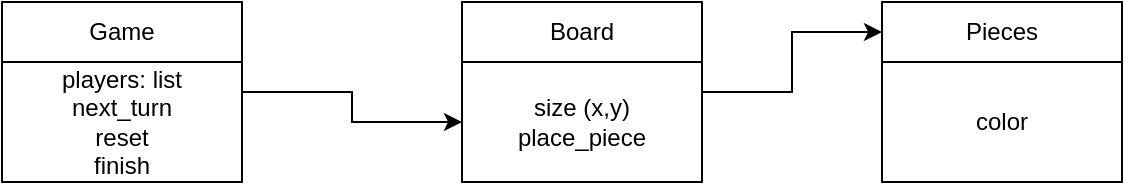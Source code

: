 <mxfile version="20.5.3" type="device"><diagram id="9ec019_PolulmzzFwGJ2" name="Page-1"><mxGraphModel dx="1422" dy="705" grid="1" gridSize="10" guides="1" tooltips="1" connect="1" arrows="1" fold="1" page="1" pageScale="1" pageWidth="827" pageHeight="1169" math="0" shadow="0"><root><mxCell id="0"/><mxCell id="1" parent="0"/><mxCell id="mesCaBWAxjKMuT1CxWPH-5" style="edgeStyle=orthogonalEdgeStyle;rounded=0;orthogonalLoop=1;jettySize=auto;html=1;exitX=1;exitY=0.25;exitDx=0;exitDy=0;entryX=0;entryY=0.5;entryDx=0;entryDy=0;" parent="1" source="mesCaBWAxjKMuT1CxWPH-1" target="mesCaBWAxjKMuT1CxWPH-3" edge="1"><mxGeometry relative="1" as="geometry"/></mxCell><mxCell id="mesCaBWAxjKMuT1CxWPH-1" value="players: list&lt;br&gt;next_turn&lt;br&gt;reset&lt;br&gt;finish" style="rounded=0;whiteSpace=wrap;html=1;" parent="1" vertex="1"><mxGeometry x="80" y="160" width="120" height="60" as="geometry"/></mxCell><mxCell id="mesCaBWAxjKMuT1CxWPH-2" value="Game" style="rounded=0;whiteSpace=wrap;html=1;" parent="1" vertex="1"><mxGeometry x="80" y="130" width="120" height="30" as="geometry"/></mxCell><mxCell id="mesCaBWAxjKMuT1CxWPH-8" style="edgeStyle=orthogonalEdgeStyle;rounded=0;orthogonalLoop=1;jettySize=auto;html=1;exitX=1;exitY=0.25;exitDx=0;exitDy=0;entryX=0;entryY=0.5;entryDx=0;entryDy=0;" parent="1" source="mesCaBWAxjKMuT1CxWPH-3" target="mesCaBWAxjKMuT1CxWPH-7" edge="1"><mxGeometry relative="1" as="geometry"/></mxCell><mxCell id="mesCaBWAxjKMuT1CxWPH-3" value="size (x,y)&lt;br&gt;place_piece" style="rounded=0;whiteSpace=wrap;html=1;" parent="1" vertex="1"><mxGeometry x="310" y="160" width="120" height="60" as="geometry"/></mxCell><mxCell id="mesCaBWAxjKMuT1CxWPH-4" value="Board" style="rounded=0;whiteSpace=wrap;html=1;" parent="1" vertex="1"><mxGeometry x="310" y="130" width="120" height="30" as="geometry"/></mxCell><mxCell id="mesCaBWAxjKMuT1CxWPH-6" value="color" style="rounded=0;whiteSpace=wrap;html=1;" parent="1" vertex="1"><mxGeometry x="520" y="160" width="120" height="60" as="geometry"/></mxCell><mxCell id="mesCaBWAxjKMuT1CxWPH-7" value="Pieces" style="rounded=0;whiteSpace=wrap;html=1;" parent="1" vertex="1"><mxGeometry x="520" y="130" width="120" height="30" as="geometry"/></mxCell></root></mxGraphModel></diagram></mxfile>